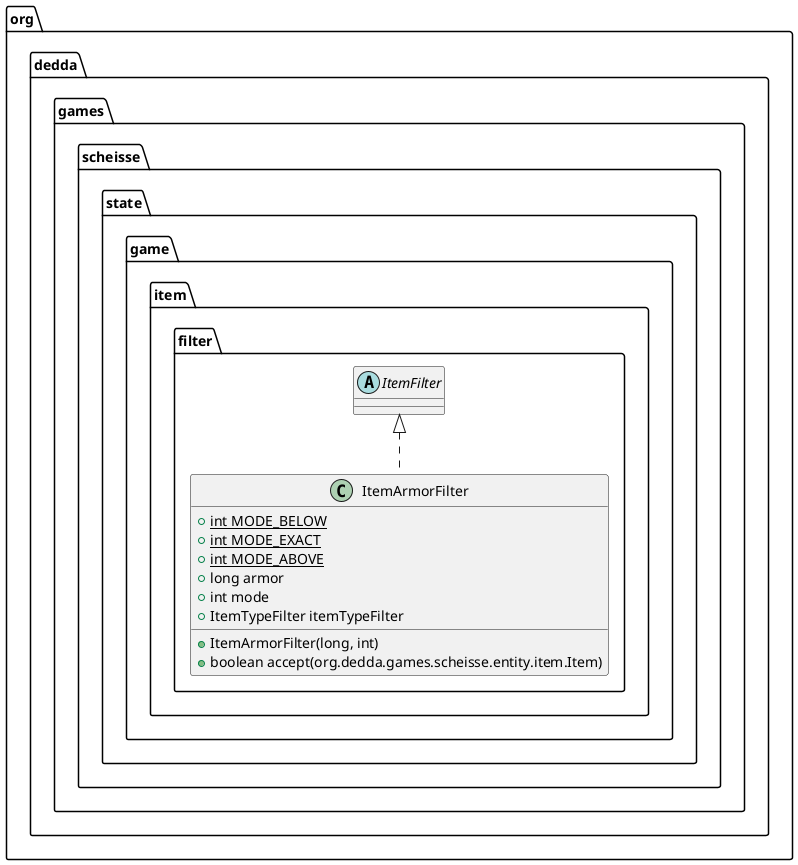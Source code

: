 @startuml
abstract class org.dedda.games.scheisse.state.game.item.filter.ItemFilter

class org.dedda.games.scheisse.state.game.item.filter.ItemArmorFilter{
    + {static} int MODE_BELOW
    + {static} int MODE_EXACT
    + {static} int MODE_ABOVE
    + long armor
    + int mode
    + ItemTypeFilter itemTypeFilter
    + ItemArmorFilter(long, int)
    + boolean accept(org.dedda.games.scheisse.entity.item.Item)
}

org.dedda.games.scheisse.state.game.item.filter.ItemFilter <|.. org.dedda.games.scheisse.state.game.item.filter.ItemArmorFilter
@enduml